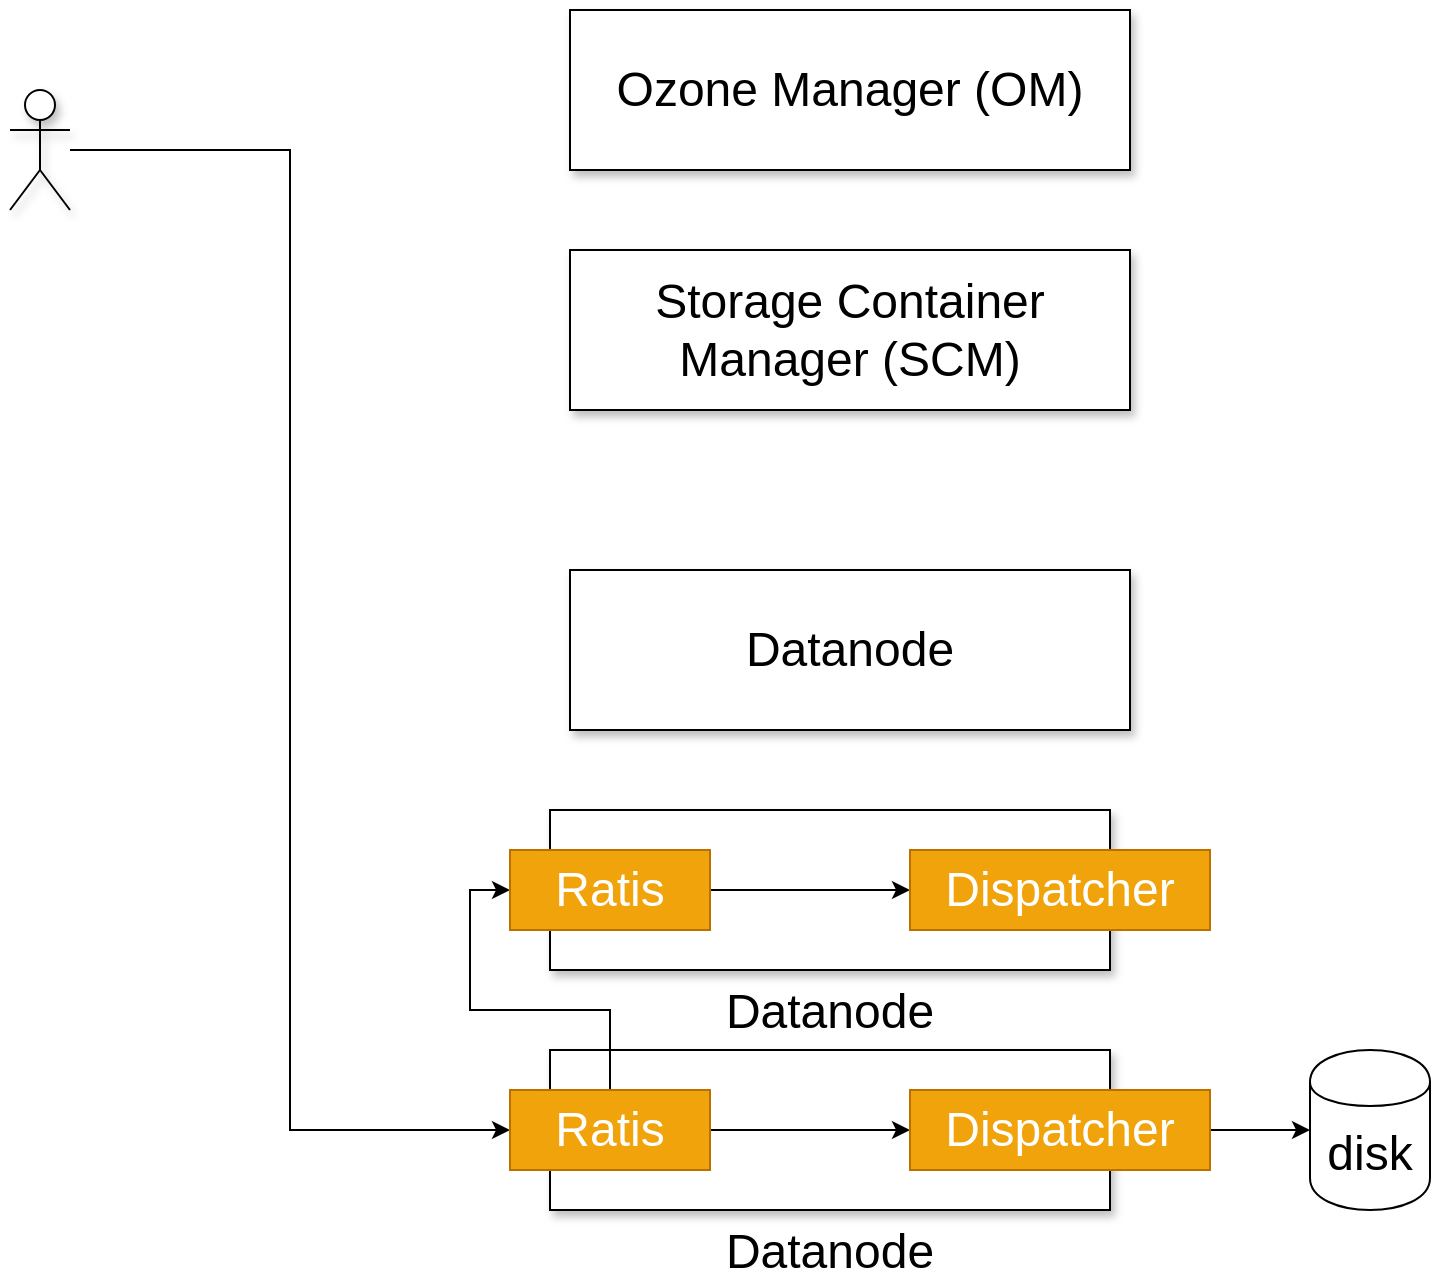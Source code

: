 <mxfile version="12.5.3" type="device" pages="2"><diagram id="xbsOcGB0KkqpJ2XV582t" name="Page-1"><mxGraphModel dx="2526" dy="1296" grid="1" gridSize="10" guides="1" tooltips="1" connect="1" arrows="1" fold="1" page="1" pageScale="1" pageWidth="1169" pageHeight="827" math="0" shadow="0"><root><mxCell id="0"/><mxCell id="1" parent="0"/><mxCell id="oQgCreXwVG1emvkRdNLX-13" value="Datanode" style="rounded=0;whiteSpace=wrap;html=1;fontSize=24;shadow=1;verticalAlign=top;labelPosition=center;verticalLabelPosition=bottom;align=center;" vertex="1" parent="1"><mxGeometry x="350" y="640" width="280" height="80" as="geometry"/></mxCell><mxCell id="oQgCreXwVG1emvkRdNLX-1" value="Storage Container&lt;br&gt;Manager (SCM)" style="rounded=0;whiteSpace=wrap;html=1;fontSize=24;shadow=1;" vertex="1" parent="1"><mxGeometry x="360" y="240" width="280" height="80" as="geometry"/></mxCell><mxCell id="oQgCreXwVG1emvkRdNLX-2" value="Ozone Manager (OM)" style="rounded=0;whiteSpace=wrap;html=1;fontSize=24;shadow=1;" vertex="1" parent="1"><mxGeometry x="360" y="120" width="280" height="80" as="geometry"/></mxCell><mxCell id="oQgCreXwVG1emvkRdNLX-22" style="edgeStyle=orthogonalEdgeStyle;rounded=0;orthogonalLoop=1;jettySize=auto;html=1;entryX=0;entryY=0.5;entryDx=0;entryDy=0;fontSize=24;" edge="1" parent="1" source="oQgCreXwVG1emvkRdNLX-3" target="oQgCreXwVG1emvkRdNLX-15"><mxGeometry relative="1" as="geometry"/></mxCell><mxCell id="oQgCreXwVG1emvkRdNLX-3" value="" style="shape=umlActor;verticalLabelPosition=bottom;labelBackgroundColor=#ffffff;verticalAlign=top;html=1;outlineConnect=0;shadow=1;fontSize=24;" vertex="1" parent="1"><mxGeometry x="80" y="160" width="30" height="60" as="geometry"/></mxCell><mxCell id="oQgCreXwVG1emvkRdNLX-12" value="Datanode" style="rounded=0;whiteSpace=wrap;html=1;fontSize=24;shadow=1;" vertex="1" parent="1"><mxGeometry x="360" y="400" width="280" height="80" as="geometry"/></mxCell><mxCell id="oQgCreXwVG1emvkRdNLX-21" style="edgeStyle=orthogonalEdgeStyle;rounded=0;orthogonalLoop=1;jettySize=auto;html=1;fontSize=24;" edge="1" parent="1" source="oQgCreXwVG1emvkRdNLX-15" target="oQgCreXwVG1emvkRdNLX-16"><mxGeometry relative="1" as="geometry"/></mxCell><mxCell id="oQgCreXwVG1emvkRdNLX-27" style="edgeStyle=orthogonalEdgeStyle;rounded=0;orthogonalLoop=1;jettySize=auto;html=1;entryX=0;entryY=0.5;entryDx=0;entryDy=0;fontSize=24;" edge="1" parent="1" source="oQgCreXwVG1emvkRdNLX-15" target="oQgCreXwVG1emvkRdNLX-25"><mxGeometry relative="1" as="geometry"/></mxCell><mxCell id="oQgCreXwVG1emvkRdNLX-15" value="Ratis" style="rounded=0;whiteSpace=wrap;html=1;shadow=0;fontSize=24;fillColor=#f0a30a;strokeColor=#BD7000;fontColor=#ffffff;" vertex="1" parent="1"><mxGeometry x="330" y="660" width="100" height="40" as="geometry"/></mxCell><mxCell id="oQgCreXwVG1emvkRdNLX-31" style="edgeStyle=orthogonalEdgeStyle;rounded=0;orthogonalLoop=1;jettySize=auto;html=1;entryX=0;entryY=0.5;entryDx=0;entryDy=0;fontSize=24;" edge="1" parent="1" source="oQgCreXwVG1emvkRdNLX-16" target="oQgCreXwVG1emvkRdNLX-28"><mxGeometry relative="1" as="geometry"/></mxCell><mxCell id="oQgCreXwVG1emvkRdNLX-16" value="Dispatcher" style="rounded=0;whiteSpace=wrap;html=1;shadow=0;fontSize=24;fillColor=#f0a30a;strokeColor=#BD7000;fontColor=#ffffff;" vertex="1" parent="1"><mxGeometry x="530" y="660" width="150" height="40" as="geometry"/></mxCell><mxCell id="oQgCreXwVG1emvkRdNLX-23" value="Datanode" style="rounded=0;whiteSpace=wrap;html=1;fontSize=24;shadow=1;verticalAlign=top;labelPosition=center;verticalLabelPosition=bottom;align=center;" vertex="1" parent="1"><mxGeometry x="350" y="520" width="280" height="80" as="geometry"/></mxCell><mxCell id="oQgCreXwVG1emvkRdNLX-24" style="edgeStyle=orthogonalEdgeStyle;rounded=0;orthogonalLoop=1;jettySize=auto;html=1;fontSize=24;" edge="1" parent="1" source="oQgCreXwVG1emvkRdNLX-25" target="oQgCreXwVG1emvkRdNLX-26"><mxGeometry relative="1" as="geometry"/></mxCell><mxCell id="oQgCreXwVG1emvkRdNLX-25" value="Ratis" style="rounded=0;whiteSpace=wrap;html=1;shadow=0;fontSize=24;fillColor=#f0a30a;strokeColor=#BD7000;fontColor=#ffffff;" vertex="1" parent="1"><mxGeometry x="330" y="540" width="100" height="40" as="geometry"/></mxCell><mxCell id="oQgCreXwVG1emvkRdNLX-26" value="Dispatcher" style="rounded=0;whiteSpace=wrap;html=1;shadow=0;fontSize=24;fillColor=#f0a30a;strokeColor=#BD7000;fontColor=#ffffff;" vertex="1" parent="1"><mxGeometry x="530" y="540" width="150" height="40" as="geometry"/></mxCell><mxCell id="oQgCreXwVG1emvkRdNLX-28" value="disk" style="shape=cylinder;whiteSpace=wrap;html=1;boundedLbl=1;backgroundOutline=1;shadow=0;fontSize=24;" vertex="1" parent="1"><mxGeometry x="730" y="640" width="60" height="80" as="geometry"/></mxCell></root></mxGraphModel></diagram><diagram name="Copy of Page-1" id="wVWVfgIPviYjjvef8r5p"><mxGraphModel dx="1882" dy="916" grid="1" gridSize="10" guides="1" tooltips="1" connect="1" arrows="1" fold="1" page="1" pageScale="1" pageWidth="1169" pageHeight="827" math="0" shadow="0"><root><mxCell id="tg6zHeMqJ_4QP6XEo9-S-0"/><mxCell id="tg6zHeMqJ_4QP6XEo9-S-1" parent="tg6zHeMqJ_4QP6XEo9-S-0"/><mxCell id="tg6zHeMqJ_4QP6XEo9-S-3" value="Storage Container&lt;br&gt;Manager (SCM)" style="rounded=0;whiteSpace=wrap;html=1;fontSize=24;shadow=1;" vertex="1" parent="tg6zHeMqJ_4QP6XEo9-S-1"><mxGeometry x="360" y="240" width="280" height="80" as="geometry"/></mxCell><mxCell id="tg6zHeMqJ_4QP6XEo9-S-20" style="edgeStyle=orthogonalEdgeStyle;rounded=0;orthogonalLoop=1;jettySize=auto;html=1;fontSize=24;" edge="1" parent="tg6zHeMqJ_4QP6XEo9-S-1" source="tg6zHeMqJ_4QP6XEo9-S-4" target="tg6zHeMqJ_4QP6XEo9-S-3"><mxGeometry relative="1" as="geometry"/></mxCell><mxCell id="tg6zHeMqJ_4QP6XEo9-S-4" value="Ozone Manager (OM)" style="rounded=0;whiteSpace=wrap;html=1;fontSize=24;shadow=1;" vertex="1" parent="tg6zHeMqJ_4QP6XEo9-S-1"><mxGeometry x="360" y="120" width="280" height="80" as="geometry"/></mxCell><mxCell id="tg6zHeMqJ_4QP6XEo9-S-18" style="edgeStyle=orthogonalEdgeStyle;rounded=0;orthogonalLoop=1;jettySize=auto;html=1;fontSize=24;" edge="1" parent="tg6zHeMqJ_4QP6XEo9-S-1" source="tg6zHeMqJ_4QP6XEo9-S-6" target="tg6zHeMqJ_4QP6XEo9-S-4"><mxGeometry relative="1" as="geometry"/></mxCell><mxCell id="tg6zHeMqJ_4QP6XEo9-S-22" style="edgeStyle=orthogonalEdgeStyle;rounded=0;orthogonalLoop=1;jettySize=auto;html=1;entryX=0;entryY=0.5;entryDx=0;entryDy=0;fontSize=24;" edge="1" parent="tg6zHeMqJ_4QP6XEo9-S-1" source="tg6zHeMqJ_4QP6XEo9-S-6" target="tg6zHeMqJ_4QP6XEo9-S-21"><mxGeometry relative="1" as="geometry"/></mxCell><mxCell id="tg6zHeMqJ_4QP6XEo9-S-6" value="" style="shape=umlActor;verticalLabelPosition=bottom;labelBackgroundColor=#ffffff;verticalAlign=top;html=1;outlineConnect=0;shadow=1;fontSize=24;" vertex="1" parent="tg6zHeMqJ_4QP6XEo9-S-1"><mxGeometry x="80" y="130" width="40" height="60" as="geometry"/></mxCell><mxCell id="tg6zHeMqJ_4QP6XEo9-S-7" value="Datanode" style="rounded=0;whiteSpace=wrap;html=1;fontSize=24;shadow=1;" vertex="1" parent="tg6zHeMqJ_4QP6XEo9-S-1"><mxGeometry x="360" y="400" width="280" height="80" as="geometry"/></mxCell><mxCell id="tg6zHeMqJ_4QP6XEo9-S-30" style="edgeStyle=orthogonalEdgeStyle;rounded=0;orthogonalLoop=1;jettySize=auto;html=1;fontSize=24;" edge="1" parent="tg6zHeMqJ_4QP6XEo9-S-1" source="tg6zHeMqJ_4QP6XEo9-S-21" target="tg6zHeMqJ_4QP6XEo9-S-25"><mxGeometry relative="1" as="geometry"><Array as="points"><mxPoint x="350" y="500"/><mxPoint x="350" y="500"/></Array></mxGeometry></mxCell><mxCell id="tg6zHeMqJ_4QP6XEo9-S-31" style="edgeStyle=orthogonalEdgeStyle;rounded=0;orthogonalLoop=1;jettySize=auto;html=1;fontSize=24;" edge="1" parent="tg6zHeMqJ_4QP6XEo9-S-1" source="tg6zHeMqJ_4QP6XEo9-S-21" target="tg6zHeMqJ_4QP6XEo9-S-27"><mxGeometry relative="1" as="geometry"><Array as="points"><mxPoint x="330" y="550"/><mxPoint x="300" y="550"/><mxPoint x="300" y="660"/></Array></mxGeometry></mxCell><mxCell id="tg6zHeMqJ_4QP6XEo9-S-33" style="edgeStyle=orthogonalEdgeStyle;rounded=0;orthogonalLoop=1;jettySize=auto;html=1;fontSize=24;" edge="1" parent="tg6zHeMqJ_4QP6XEo9-S-1" source="tg6zHeMqJ_4QP6XEo9-S-21" target="tg6zHeMqJ_4QP6XEo9-S-32"><mxGeometry relative="1" as="geometry"/></mxCell><mxCell id="tg6zHeMqJ_4QP6XEo9-S-21" value="Ratis" style="rounded=0;whiteSpace=wrap;html=1;shadow=0;fontSize=24;fillColor=#fa6800;strokeColor=#C73500;fontColor=#ffffff;" vertex="1" parent="tg6zHeMqJ_4QP6XEo9-S-1"><mxGeometry x="320" y="420" width="120" height="40" as="geometry"/></mxCell><mxCell id="tg6zHeMqJ_4QP6XEo9-S-24" value="Datanode" style="rounded=0;whiteSpace=wrap;html=1;fontSize=24;shadow=1;" vertex="1" parent="tg6zHeMqJ_4QP6XEo9-S-1"><mxGeometry x="360" y="510" width="280" height="80" as="geometry"/></mxCell><mxCell id="tg6zHeMqJ_4QP6XEo9-S-25" value="Ratis" style="rounded=0;whiteSpace=wrap;html=1;shadow=0;fontSize=24;fillColor=#fa6800;strokeColor=#C73500;fontColor=#ffffff;" vertex="1" parent="tg6zHeMqJ_4QP6XEo9-S-1"><mxGeometry x="320" y="530" width="120" height="40" as="geometry"/></mxCell><mxCell id="tg6zHeMqJ_4QP6XEo9-S-26" value="Datanode" style="rounded=0;whiteSpace=wrap;html=1;fontSize=24;shadow=1;" vertex="1" parent="tg6zHeMqJ_4QP6XEo9-S-1"><mxGeometry x="360" y="620" width="280" height="80" as="geometry"/></mxCell><mxCell id="tg6zHeMqJ_4QP6XEo9-S-27" value="Ratis" style="rounded=0;whiteSpace=wrap;html=1;shadow=0;fontSize=24;fillColor=#fa6800;strokeColor=#C73500;fontColor=#ffffff;" vertex="1" parent="tg6zHeMqJ_4QP6XEo9-S-1"><mxGeometry x="320" y="640" width="120" height="40" as="geometry"/></mxCell><mxCell id="tg6zHeMqJ_4QP6XEo9-S-32" value="Disptacher" style="rounded=0;whiteSpace=wrap;html=1;shadow=0;fontSize=24;fillColor=#fa6800;strokeColor=#C73500;fontColor=#ffffff;" vertex="1" parent="tg6zHeMqJ_4QP6XEo9-S-1"><mxGeometry x="580" y="420" width="120" height="40" as="geometry"/></mxCell></root></mxGraphModel></diagram></mxfile>